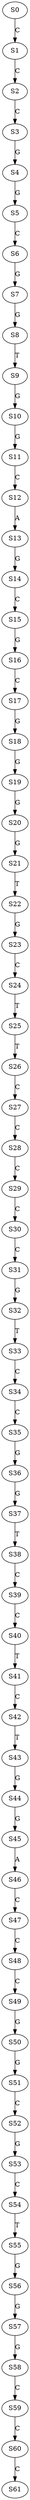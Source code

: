 strict digraph  {
	S0 -> S1 [ label = C ];
	S1 -> S2 [ label = C ];
	S2 -> S3 [ label = C ];
	S3 -> S4 [ label = G ];
	S4 -> S5 [ label = G ];
	S5 -> S6 [ label = C ];
	S6 -> S7 [ label = G ];
	S7 -> S8 [ label = G ];
	S8 -> S9 [ label = T ];
	S9 -> S10 [ label = G ];
	S10 -> S11 [ label = G ];
	S11 -> S12 [ label = C ];
	S12 -> S13 [ label = A ];
	S13 -> S14 [ label = G ];
	S14 -> S15 [ label = C ];
	S15 -> S16 [ label = G ];
	S16 -> S17 [ label = C ];
	S17 -> S18 [ label = G ];
	S18 -> S19 [ label = G ];
	S19 -> S20 [ label = G ];
	S20 -> S21 [ label = G ];
	S21 -> S22 [ label = T ];
	S22 -> S23 [ label = G ];
	S23 -> S24 [ label = C ];
	S24 -> S25 [ label = T ];
	S25 -> S26 [ label = T ];
	S26 -> S27 [ label = C ];
	S27 -> S28 [ label = C ];
	S28 -> S29 [ label = C ];
	S29 -> S30 [ label = C ];
	S30 -> S31 [ label = C ];
	S31 -> S32 [ label = G ];
	S32 -> S33 [ label = T ];
	S33 -> S34 [ label = C ];
	S34 -> S35 [ label = C ];
	S35 -> S36 [ label = G ];
	S36 -> S37 [ label = G ];
	S37 -> S38 [ label = T ];
	S38 -> S39 [ label = C ];
	S39 -> S40 [ label = C ];
	S40 -> S41 [ label = T ];
	S41 -> S42 [ label = C ];
	S42 -> S43 [ label = T ];
	S43 -> S44 [ label = G ];
	S44 -> S45 [ label = G ];
	S45 -> S46 [ label = A ];
	S46 -> S47 [ label = C ];
	S47 -> S48 [ label = C ];
	S48 -> S49 [ label = C ];
	S49 -> S50 [ label = G ];
	S50 -> S51 [ label = G ];
	S51 -> S52 [ label = C ];
	S52 -> S53 [ label = G ];
	S53 -> S54 [ label = C ];
	S54 -> S55 [ label = T ];
	S55 -> S56 [ label = G ];
	S56 -> S57 [ label = G ];
	S57 -> S58 [ label = G ];
	S58 -> S59 [ label = C ];
	S59 -> S60 [ label = C ];
	S60 -> S61 [ label = C ];
}
